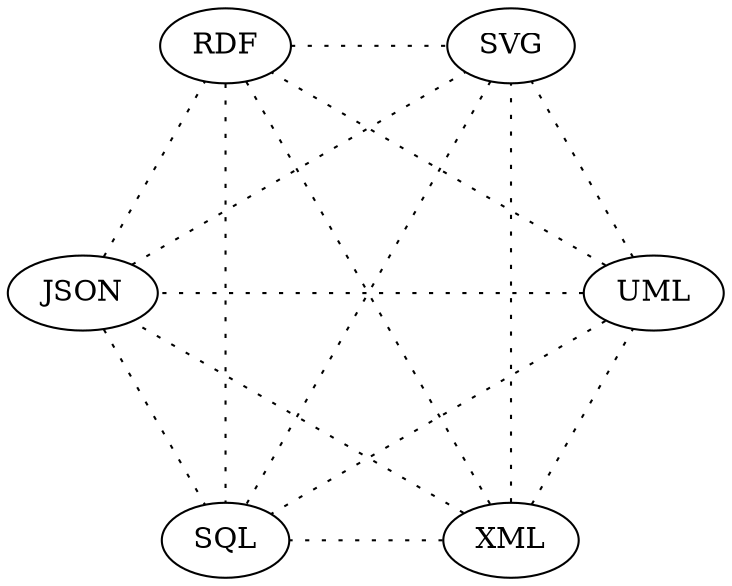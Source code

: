 graph lotsameans {

	layout="circo";
	
	xml[label="XML"];
	uml[label="UML"];
	json[label="JSON"];
	
	rdf[label="RDF"];
	dot[label="SVG"];
	
	sql[label="SQL"];
	
	xml -- uml[style="dotted"];
	xml -- json[style="dotted"];
	xml -- rdf[style="dotted"];
	xml -- dot[style="dotted"];
	xml -- sql[style="dotted"];

	uml -- json[style="dotted"];
	uml -- rdf[style="dotted"];
	uml -- dot[style="dotted"];
	uml -- sql[style="dotted"];
	
	json -- rdf[style="dotted"];
	json -- dot[style="dotted"];
	json -- sql[style="dotted"];
	
	rdf -- dot[style="dotted"];
	rdf -- sql[style="dotted"];
	
	dot -- sql[style="dotted"];

}
